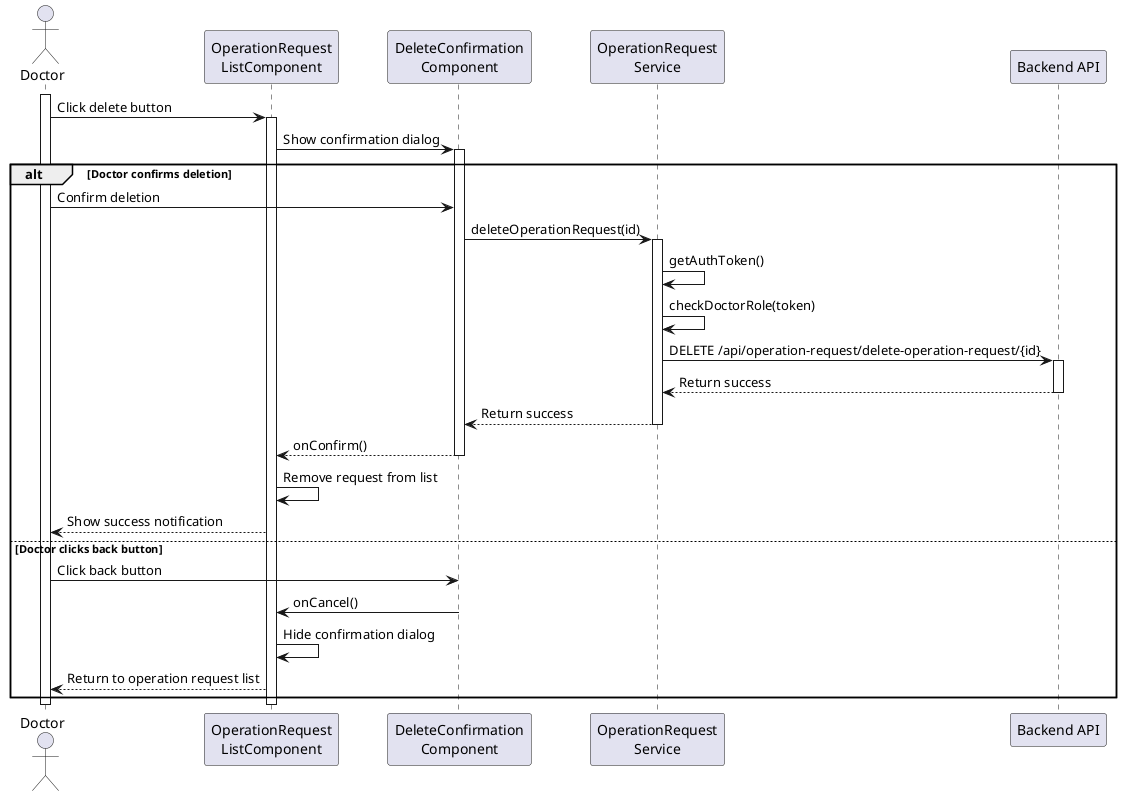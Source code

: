 @startuml
actor Doctor
participant "OperationRequest\nListComponent" as UI
participant "DeleteConfirmation\nComponent" as DC
participant "OperationRequest\nService" as ORS
participant "Backend API" as API

activate Doctor
Doctor -> UI: Click delete button
activate UI

UI -> DC: Show confirmation dialog
activate DC

alt Doctor confirms deletion
    Doctor -> DC: Confirm deletion
    
    DC -> ORS: deleteOperationRequest(id)
    activate ORS
    
    ORS -> ORS: getAuthToken()
    ORS -> ORS: checkDoctorRole(token)
    
    ORS -> API: DELETE /api/operation-request/delete-operation-request/{id}
    activate API
    
   
    
    API --> ORS: Return success
    deactivate API
    
    ORS --> DC: Return success
    deactivate ORS
    
    DC --> UI: onConfirm()
    deactivate DC
    
    UI -> UI: Remove request from list
    UI --> Doctor: Show success notification

else Doctor clicks back button
    Doctor -> DC: Click back button
    DC -> UI: onCancel()
    deactivate DC
    UI -> UI: Hide confirmation dialog
    UI --> Doctor: Return to operation request list
end

deactivate UI
deactivate Doctor
@enduml